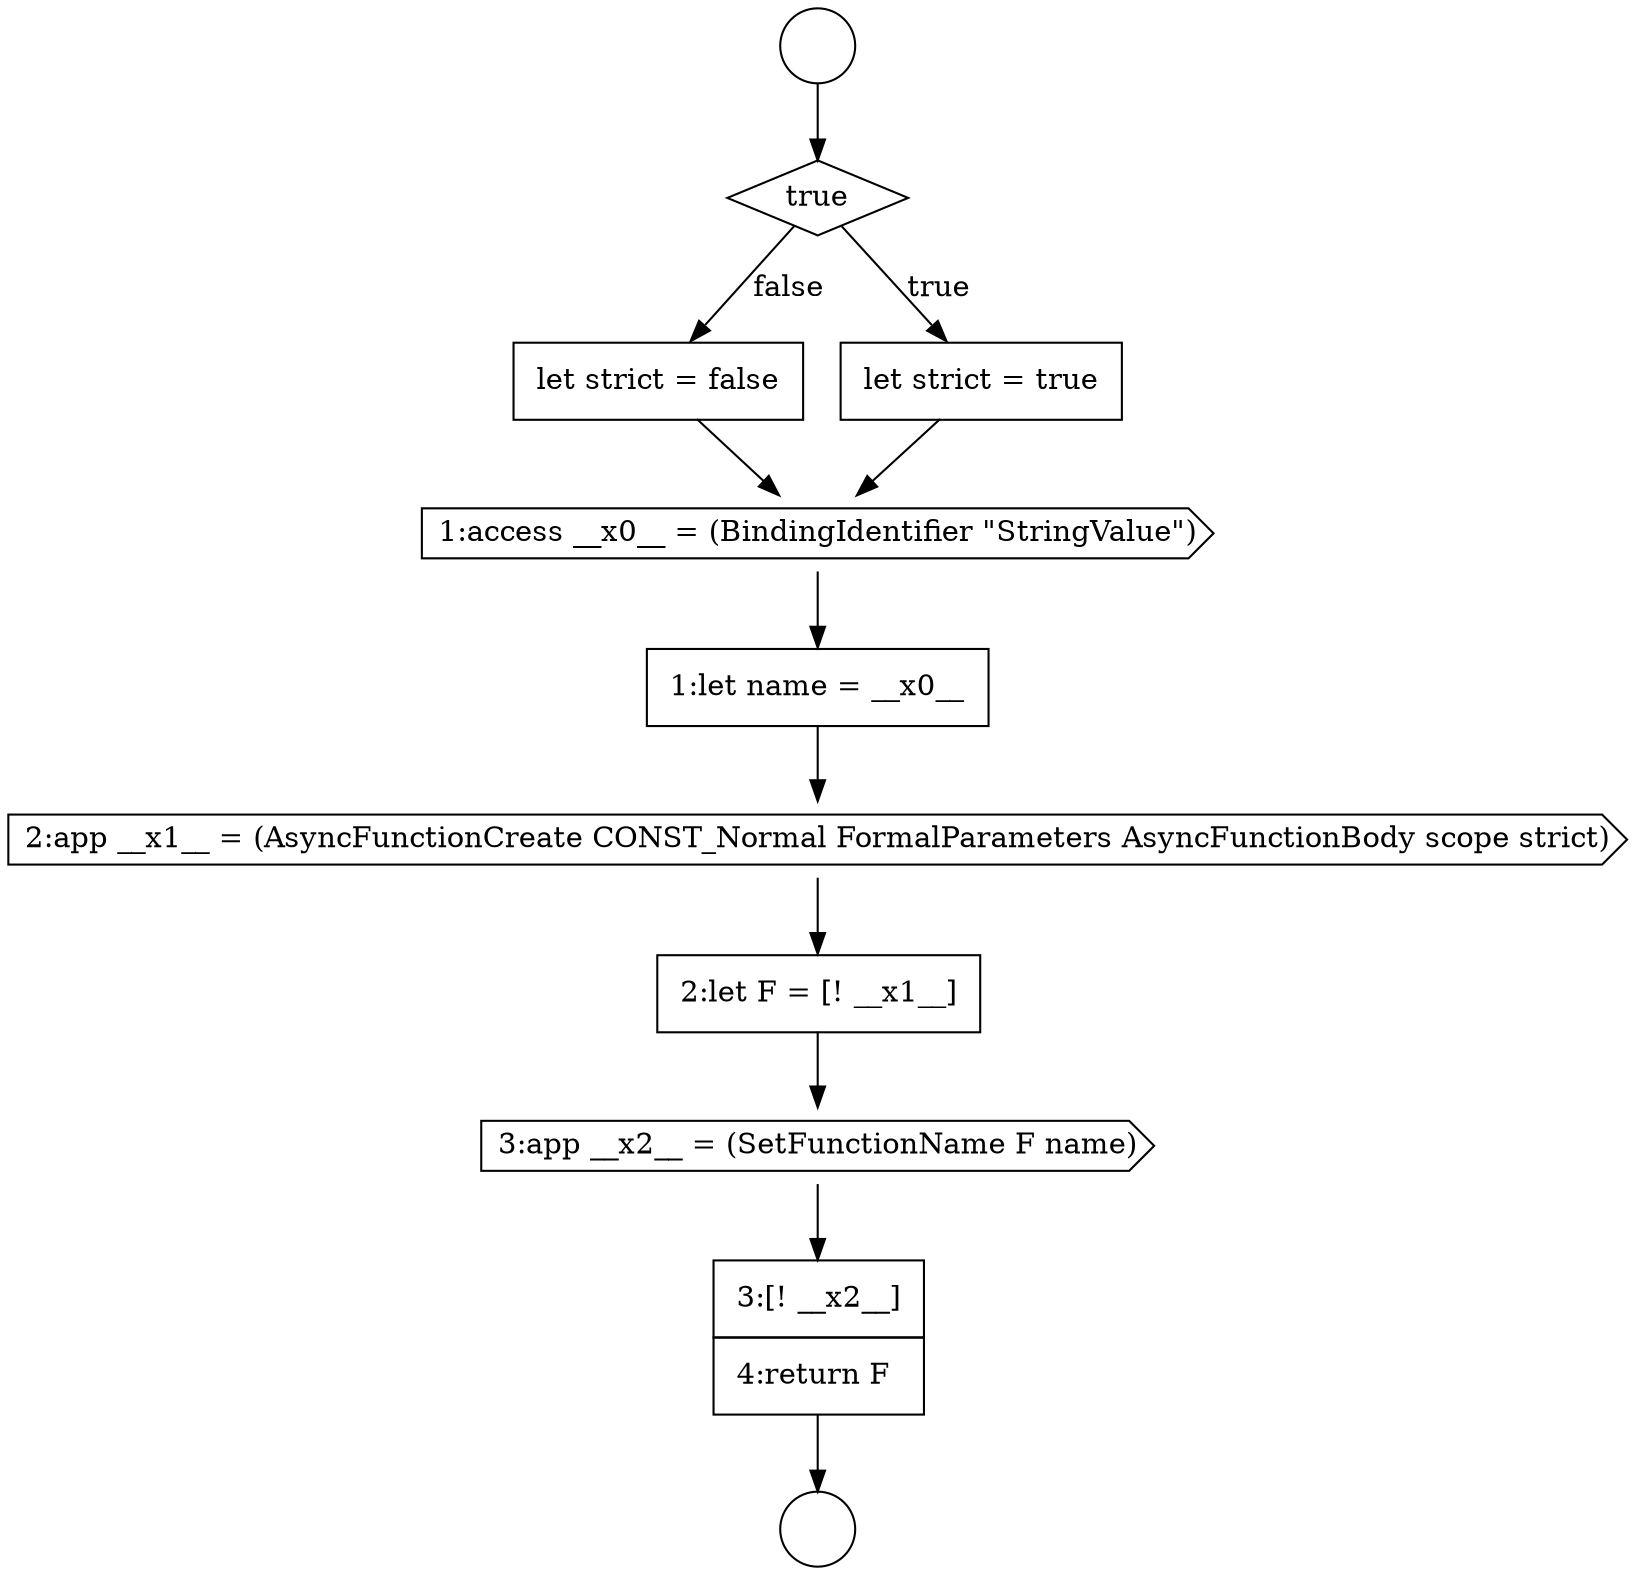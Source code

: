 digraph {
  node8911 [shape=none, margin=0, label=<<font color="black">
    <table border="0" cellborder="1" cellspacing="0" cellpadding="10">
      <tr><td align="left">3:[! __x2__]</td></tr>
      <tr><td align="left">4:return F</td></tr>
    </table>
  </font>> color="black" fillcolor="white" style=filled]
  node8910 [shape=cds, label=<<font color="black">3:app __x2__ = (SetFunctionName F name)</font>> color="black" fillcolor="white" style=filled]
  node8909 [shape=none, margin=0, label=<<font color="black">
    <table border="0" cellborder="1" cellspacing="0" cellpadding="10">
      <tr><td align="left">2:let F = [! __x1__]</td></tr>
    </table>
  </font>> color="black" fillcolor="white" style=filled]
  node8907 [shape=none, margin=0, label=<<font color="black">
    <table border="0" cellborder="1" cellspacing="0" cellpadding="10">
      <tr><td align="left">1:let name = __x0__</td></tr>
    </table>
  </font>> color="black" fillcolor="white" style=filled]
  node8902 [shape=circle label=" " color="black" fillcolor="white" style=filled]
  node8903 [shape=diamond, label=<<font color="black">true</font>> color="black" fillcolor="white" style=filled]
  node8906 [shape=cds, label=<<font color="black">1:access __x0__ = (BindingIdentifier &quot;StringValue&quot;)</font>> color="black" fillcolor="white" style=filled]
  node8905 [shape=none, margin=0, label=<<font color="black">
    <table border="0" cellborder="1" cellspacing="0" cellpadding="10">
      <tr><td align="left">let strict = false</td></tr>
    </table>
  </font>> color="black" fillcolor="white" style=filled]
  node8904 [shape=none, margin=0, label=<<font color="black">
    <table border="0" cellborder="1" cellspacing="0" cellpadding="10">
      <tr><td align="left">let strict = true</td></tr>
    </table>
  </font>> color="black" fillcolor="white" style=filled]
  node8908 [shape=cds, label=<<font color="black">2:app __x1__ = (AsyncFunctionCreate CONST_Normal FormalParameters AsyncFunctionBody scope strict)</font>> color="black" fillcolor="white" style=filled]
  node8901 [shape=circle label=" " color="black" fillcolor="white" style=filled]
  node8910 -> node8911 [ color="black"]
  node8907 -> node8908 [ color="black"]
  node8909 -> node8910 [ color="black"]
  node8901 -> node8903 [ color="black"]
  node8904 -> node8906 [ color="black"]
  node8903 -> node8904 [label=<<font color="black">true</font>> color="black"]
  node8903 -> node8905 [label=<<font color="black">false</font>> color="black"]
  node8908 -> node8909 [ color="black"]
  node8911 -> node8902 [ color="black"]
  node8905 -> node8906 [ color="black"]
  node8906 -> node8907 [ color="black"]
}
